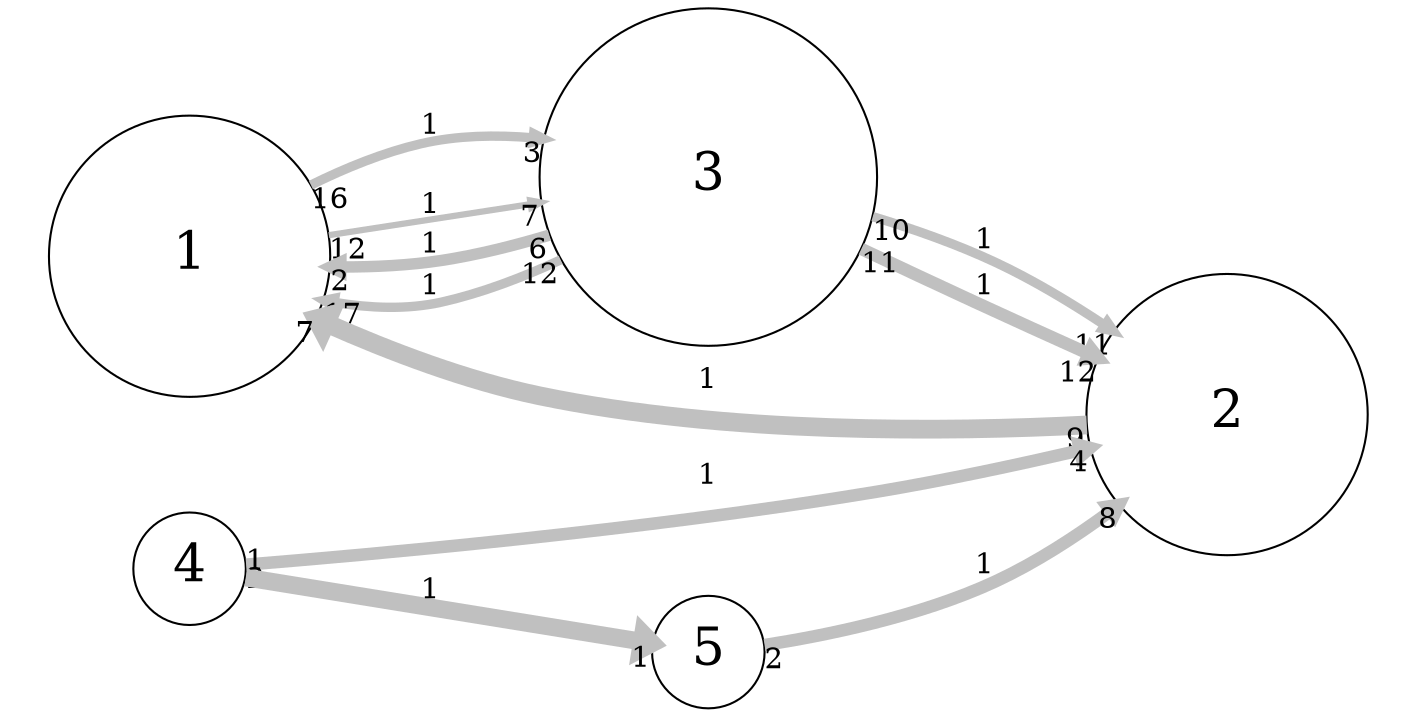 digraph "" {
	graph [bb="0,0,680.66,340",
		overlap=false,
		rankdir=LR,
		ratio=0.5,
		scale=1,
		splines=spline
	];
	node [fontsize=25,
		label="\N",
		shape=circle
	];
	edge [arrowsize=0.5,
		splines=true
	];
	0	[height=1.875,
		label=1,
		pos="88.658,219",
		width=1.875];
	2	[height=2.25,
		label=3,
		pos="340.66,259",
		width=2.25];
	0 -> 2	[key=0,
		capacity=1,
		color=grey,
		from_pd=15,
		head_lp="258.37,287.38",
		headlabel=3,
		label=1,
		lp="205.66,285.25",
		penwidth=4.5,
		pos="e,261.74,279.13 146.33,254.81 163.63,263.88 183.15,272.36 202.28,277 217.91,280.79 234.75,281.37 251.09,280.16",
		pt=12,
		tail_lp="153.08,246.56",
		taillabel=16,
		to_pd=2];
	0 -> 2	[key=1,
		capacity=1,
		color=grey,
		from_pd=11,
		head_lp="256.98,254.56",
		headlabel=7,
		label=1,
		lp="205.66,245.25",
		penwidth=3.0,
		pos="e,260.35,246.31 155.67,229.56 184.9,234.24 219.71,239.81 251.15,244.84",
		pt=15,
		tail_lp="162.42,229.56",
		taillabel=12,
		to_pd=6];
	2 -> 0	[key=0,
		capacity=1,
		color=grey,
		from_pd=5,
		head_lp="159.62,205.18",
		headlabel=2,
		label=1,
		lp="205.66,225.25",
		penwidth=5.5,
		pos="e,156.24,213.43 264.67,230.16 246.71,224.5 227.4,219.41 209.03,216.5 195.62,214.37 181.26,213.5 167.31,213.37",
		pt=10,
		tail_lp="261.29,221.91",
		taillabel=6,
		to_pd=1];
	2 -> 0	[key=1,
		capacity=1,
		color=grey,
		from_pd=11,
		head_lp="159.45,188.35",
		headlabel=17,
		label=1,
		lp="205.66,204.25",
		penwidth=4.5,
		pos="e,152.7,196.6 270.29,218.12 251.09,208.82 229.8,200.28 209.03,195.5 194.37,192.13 178.63,192.45 163.55,194.67",
		pt=12,
		tail_lp="263.54,209.87",
		taillabel=12,
		to_pd=16];
	1	[height=1.875,
		label=2,
		pos="591.66,143",
		width=1.875];
	2 -> 1	[key=0,
		capacity=1,
		color=grey,
		from_pd=9,
		head_lp="530.16,174.51",
		headlabel=11,
		label=1,
		lp="474.66,226.25",
		penwidth=4.5,
		pos="e,536.91,182.76 419.55,239.16 439.06,233.07 459.65,225.65 478.03,217 494.84,209.09 512.06,198.96 527.82,188.76",
		pt=12,
		tail_lp="426.3,247.41",
		taillabel=10,
		to_pd=10];
	2 -> 1	[key=1,
		capacity=1,
		color=grey,
		from_pd=10,
		head_lp="522.72,178.28",
		headlabel=12,
		label=1,
		lp="474.66,205.25",
		penwidth=6.0,
		pos="e,529.47,170.03 413.82,223.77 432.49,214.77 452.59,205.19 471.28,196.5 486.74,189.31 503.39,181.74 519.22,174.63",
		pt=9,
		tail_lp="420.57,215.52",
		taillabel=11,
		to_pd=11];
	1 -> 0	[key=0,
		capacity=1,
		color=grey,
		from_pd=8,
		head_lp="146.51,181.33",
		headlabel=7,
		label=1,
		lp="340.66,161.25",
		penwidth=9.0,
		pos="e,149.88,189.58 523.95,138.27 456.56,135.03 349.79,134.16 259.66,152.5 226.2,159.31 190.79,172.17 161.01,184.77",
		pt=3,
		tail_lp="520.58,130.02",
		taillabel=9,
		to_pd=6];
	3	[height=0.75,
		label=4,
		pos="88.658,67",
		width=0.75];
	3 -> 1	[key=0,
		capacity=1,
		color=grey,
		from_pd=1,
		head_lp="521.49,140.82",
		headlabel=4,
		label=1,
		lp="340.66,125.25",
		penwidth=6.0,
		pos="e,524.86,132.57 115.5,70.785 171.37,78.984 307.6,99.055 421.66,116.5 451.72,121.1 484.78,126.26 513.62,130.79",
		pt=9,
		tail_lp="118.87,62.535",
		taillabel=2,
		to_pd=3];
	4	[height=0.75,
		label=5,
		pos="340.66,27",
		width=0.75];
	3 -> 4	[key=0,
		capacity=1,
		color=grey,
		from_pd=0,
		head_lp="310.24,22.918",
		headlabel=1,
		label=1,
		lp="205.66,57.25",
		penwidth=8.5,
		pos="e,313.61,31.168 115.47,62.87 159.73,55.789 250.28,41.3 301.73,33.068",
		pt=4,
		tail_lp="118.85,54.62",
		taillabel=1,
		to_pd=0];
	4 -> 1	[key=0,
		capacity=1,
		color=grey,
		from_pd=1,
		head_lp="536.81,90.536",
		headlabel=8,
		label=1,
		lp="474.66,68.25",
		penwidth=6.0,
		pos="e,540.18,98.786 367.82,30.044 396.06,34.047 441.85,42.644 478.03,59.5 496.46,68.086 514.86,79.959 531.28,92.059",
		pt=9,
		tail_lp="371.19,21.794",
		taillabel=2,
		to_pd=7];
}
